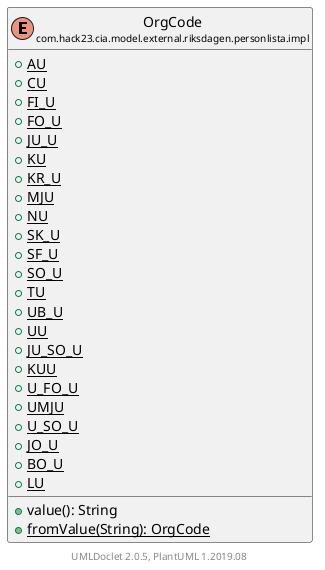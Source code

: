 @startuml
    set namespaceSeparator none
    hide empty fields
    hide empty methods

    enum "<size:14>OrgCode\n<size:10>com.hack23.cia.model.external.riksdagen.personlista.impl" as com.hack23.cia.model.external.riksdagen.personlista.impl.OrgCode [[OrgCode.html]] {
        {static} +AU
        {static} +CU
        {static} +FI_U
        {static} +FO_U
        {static} +JU_U
        {static} +KU
        {static} +KR_U
        {static} +MJU
        {static} +NU
        {static} +SK_U
        {static} +SF_U
        {static} +SO_U
        {static} +TU
        {static} +UB_U
        {static} +UU
        {static} +JU_SO_U
        {static} +KUU
        {static} +U_FO_U
        {static} +UMJU
        {static} +U_SO_U
        {static} +JO_U
        {static} +BO_U
        {static} +LU
        +value(): String
        {static} +fromValue(String): OrgCode
    }

    center footer UMLDoclet 2.0.5, PlantUML 1.2019.08
@enduml
